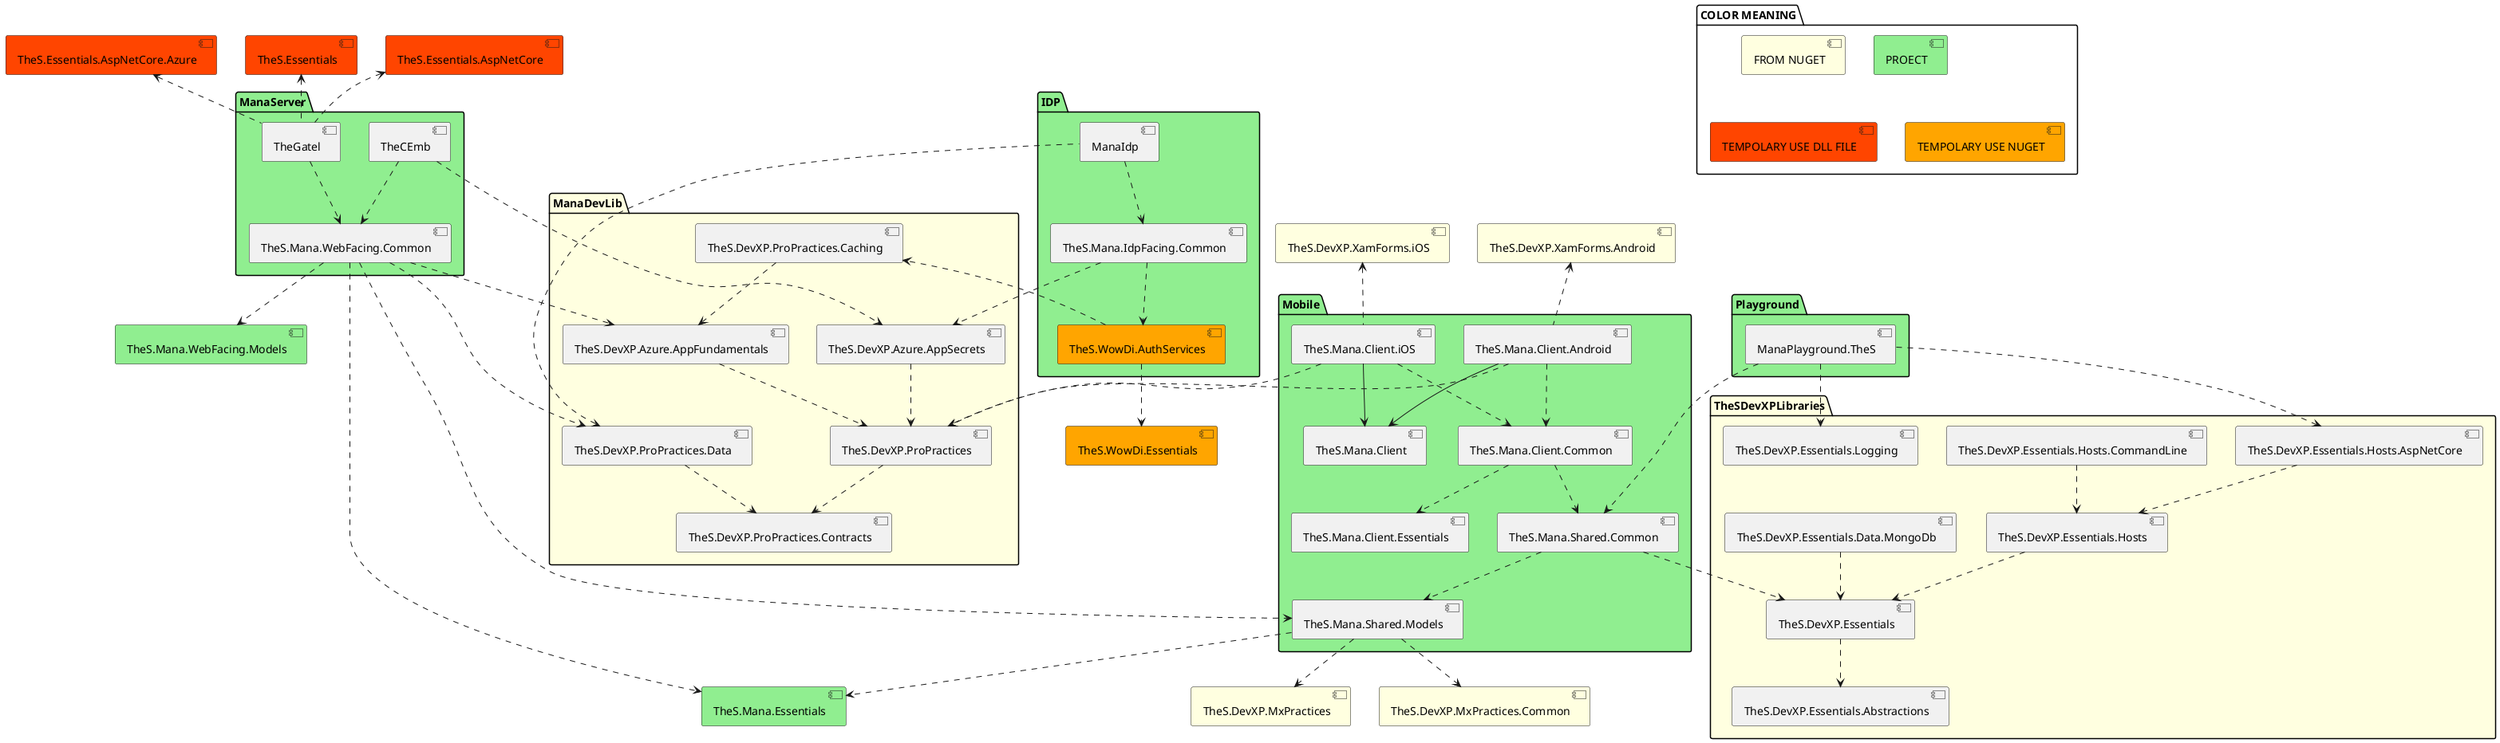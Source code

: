@startuml
package "COLOR MEANING" {
	[FROM NUGET] #LightYellow
	[PROECT] #LightGreen
	[TEMPOLARY USE DLL FILE] #OrangeRed
	[TEMPOLARY USE NUGET] #Orange
}
' package "Essentials" {
' 	[TheS.Essentials.AspNetCore] ..> [TheS.Essentials]
' 	[TheS.Essentials.AspNetCore.Azure] ..> [TheS.Essentials.AspNetCore]
' 	[TheS.Essentials.Cryptography] ..> [TheS.Essentials]
' }
[TheS.WowDi.Essentials] #Orange

package "TheSDevXPLibraries" #LightYellow {
	[TheS.DevXP.Essentials]
	[TheS.DevXP.Essentials.Abstractions]
	[TheS.DevXP.Essentials.Data.MongoDb]
	[TheS.DevXP.Essentials.Hosts]
	[TheS.DevXP.Essentials.Hosts.AspNetCore]
	[TheS.DevXP.Essentials.Hosts.CommandLine]
	[TheS.DevXP.Essentials.Logging]
}
[TheS.DevXP.Essentials] ..> [TheS.DevXP.Essentials.Abstractions]
[TheS.DevXP.Essentials.Data.MongoDb] ..> [TheS.DevXP.Essentials]
' [TheS.DevXP.Essentials.Data.MongoDb] ..> [TheS.DevXP.Essentials.Abstractions]
[TheS.DevXP.Essentials.Hosts] ..> [TheS.DevXP.Essentials]
[TheS.DevXP.Essentials.Hosts.AspNetCore] ..> [TheS.DevXP.Essentials.Hosts]
[TheS.DevXP.Essentials.Hosts.CommandLine] ..> [TheS.DevXP.Essentials.Hosts]

package "ManaDevLib" #LightYellow {
	[TheS.DevXP.Azure.AppFundamentals]
	[TheS.DevXP.ProPractices]
	[TheS.DevXP.Azure.AppSecrets]
	[TheS.DevXP.ProPractices.Contracts]
	[TheS.DevXP.ProPractices.Caching]
	[TheS.DevXP.ProPractices.Data]
}
[TheS.DevXP.Azure.AppFundamentals] ..> [TheS.DevXP.ProPractices]
' [TheS.DevXP.Azure.AppFundamentals] ..> [TheS.DevXP.ProPractices.Contracts]
[TheS.DevXP.Azure.AppSecrets] ..> [TheS.DevXP.ProPractices]
[TheS.DevXP.ProPractices] ..> [TheS.DevXP.ProPractices.Contracts]
[TheS.DevXP.ProPractices.Caching] ..> [TheS.DevXP.Azure.AppFundamentals]
[TheS.DevXP.ProPractices.Data] ..> [TheS.DevXP.ProPractices.Contracts]

package "Mobile" #LightGreen {
	[TheS.Mana.Shared.Common]
	[TheS.Mana.Shared.Models]
	[TheS.Mana.Client.Android]
	[TheS.Mana.Client.Common]
	[TheS.Mana.Client.iOS]
	[TheS.Mana.Client]
	[TheS.Mana.Client.Essentials]
}
[TheS.DevXP.XamForms.iOS] #LightYellow
[TheS.DevXP.XamForms.Android] #LightYellow
[TheS.DevXP.MxPractices] #LightYellow
[TheS.DevXP.MxPractices.Common] #LightYellow
[TheS.Mana.Shared.Common] ..> [TheS.Mana.Shared.Models]
[TheS.Mana.Client.Android] ..> [TheS.Mana.Client.Common]
[TheS.Mana.Client.iOS] ..> [TheS.Mana.Client.Common]
[TheS.Mana.Client.Android] --> [TheS.Mana.Client]
[TheS.Mana.Client.iOS] --> [TheS.Mana.Client]
[TheS.Mana.Client.Common] ..> [TheS.Mana.Client.Essentials]
[TheS.Mana.Client.Common] ..> [TheS.Mana.Shared.Common]
[TheS.Mana.Shared.Common] ..> [TheS.DevXP.Essentials]
[TheS.Mana.Shared.Models] ..> [TheS.DevXP.MxPractices]
[TheS.Mana.Shared.Models] ..> [TheS.DevXP.MxPractices.Common]
[TheS.Mana.Shared.Models] ..> [TheS.Mana.Essentials]
[TheS.Mana.Client.Android] ..> [TheS.DevXP.ProPractices]
[TheS.Mana.Client.Android] .up.> [TheS.DevXP.XamForms.Android]
[TheS.Mana.Client.iOS] ..> [TheS.DevXP.ProPractices]
[TheS.Mana.Client.iOS] .up.> [TheS.DevXP.XamForms.iOS]

package "Playground" #LightGreen {
	[ManaPlayground.TheS]
}
[ManaPlayground.TheS] ..> [TheS.Mana.Shared.Common]
' [ManaPlayground.TheS] ..> [TheS.Mana.Shared.Models]
[ManaPlayground.TheS] ..> [TheS.DevXP.Essentials.Hosts.AspNetCore]
[ManaPlayground.TheS] ..> [TheS.DevXP.Essentials.Logging]

package "IDP" #LightGreen {
	[ManaIdp]
	[TheS.Mana.IdpFacing.Common]
	[TheS.WowDi.AuthServices] #Orange
}
[ManaIdp] ..> [TheS.Mana.IdpFacing.Common]
[ManaIdp] .left.> [TheS.DevXP.ProPractices.Data]
[TheS.Mana.IdpFacing.Common] ..> [TheS.WowDi.AuthServices]
[TheS.Mana.IdpFacing.Common] ..> [TheS.DevXP.Azure.AppSecrets]
[TheS.WowDi.AuthServices] ..> [TheS.DevXP.ProPractices.Caching]
[TheS.WowDi.AuthServices] ..> [TheS.WowDi.Essentials]

package "ManaServer" #LightGreen {
	[TheGatel]
	[TheCEmb]
	[TheS.Mana.WebFacing.Common]
}
[TheS.Mana.Essentials] #LightGreen
[TheS.Mana.WebFacing.Models] #LightGreen
[TheS.Essentials] #OrangeRed
[TheS.Essentials.AspNetCore] #OrangeRed
[TheS.Essentials.AspNetCore.Azure] #OrangeRed
[TheS.Essentials] <.. [TheGatel]
[TheS.Essentials.AspNetCore] <.. [TheGatel]
[TheS.Essentials.AspNetCore.Azure] <.. [TheGatel]
[TheCEmb] ..> [TheS.Mana.WebFacing.Common]
[TheGatel] ..> [TheS.Mana.WebFacing.Common]
[TheCEmb] ..> [TheS.DevXP.Azure.AppSecrets]
[TheS.Mana.WebFacing.Common] ..> [TheS.DevXP.Azure.AppFundamentals]
' [TheS.Mana.WebFacing.Common] ..> [TheS.DevXP.ProPractices.Contracts]
[TheS.Mana.WebFacing.Common] ..> [TheS.DevXP.ProPractices.Data]
[TheS.Mana.WebFacing.Common] ..> [TheS.Mana.Essentials]
[TheS.Mana.WebFacing.Common] ..> [TheS.Mana.Shared.Models]
[TheS.Mana.WebFacing.Common] ..> [TheS.Mana.WebFacing.Models]
@enduml